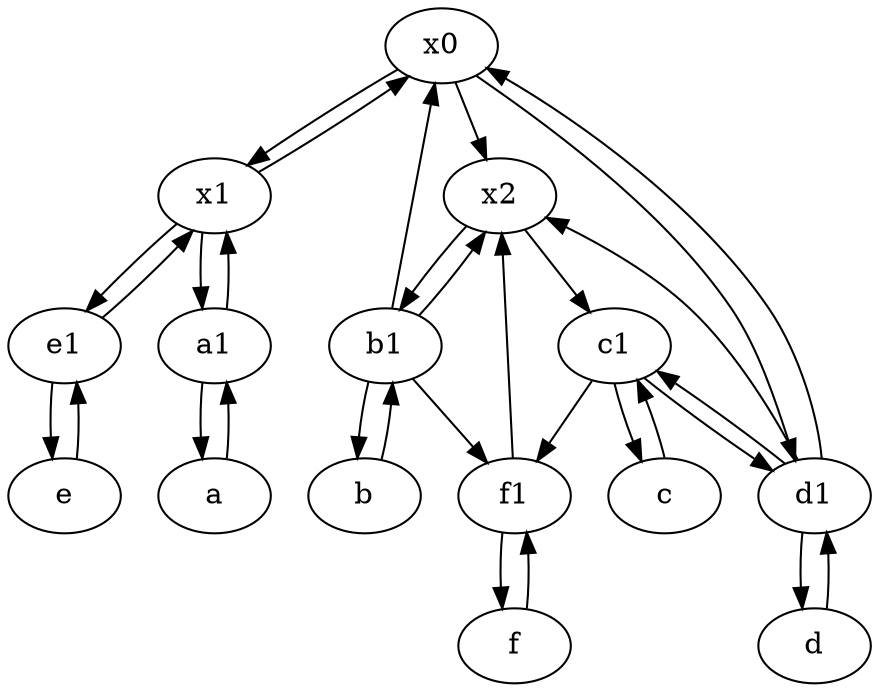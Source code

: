 digraph  {
	x0;
	b [pos="50,20!"];
	d [pos="20,30!"];
	e1 [pos="25,45!"];
	a [pos="40,10!"];
	e [pos="30,50!"];
	b1 [pos="45,20!"];
	x1;
	a1 [pos="40,15!"];
	x2;
	f [pos="15,45!"];
	d1 [pos="25,30!"];
	f1;
	c [pos="20,10!"];
	c1 [pos="30,15!"];
	c1 -> f1;
	x2 -> c1;
	b1 -> f1;
	c -> c1;
	e -> e1;
	d -> d1;
	x0 -> x2;
	x0 -> x1;
	d1 -> c1;
	x0 -> d1;
	a1 -> x1;
	f1 -> x2;
	b -> b1;
	a -> a1;
	x1 -> e1;
	e1 -> x1;
	d1 -> x0;
	f1 -> f;
	b1 -> x2;
	b1 -> b;
	d1 -> d;
	x1 -> x0;
	x1 -> a1;
	c1 -> c;
	e1 -> e;
	f -> f1;
	b1 -> x0;
	x2 -> b1;
	a1 -> a;
	c1 -> d1;
	d1 -> x2;

	}